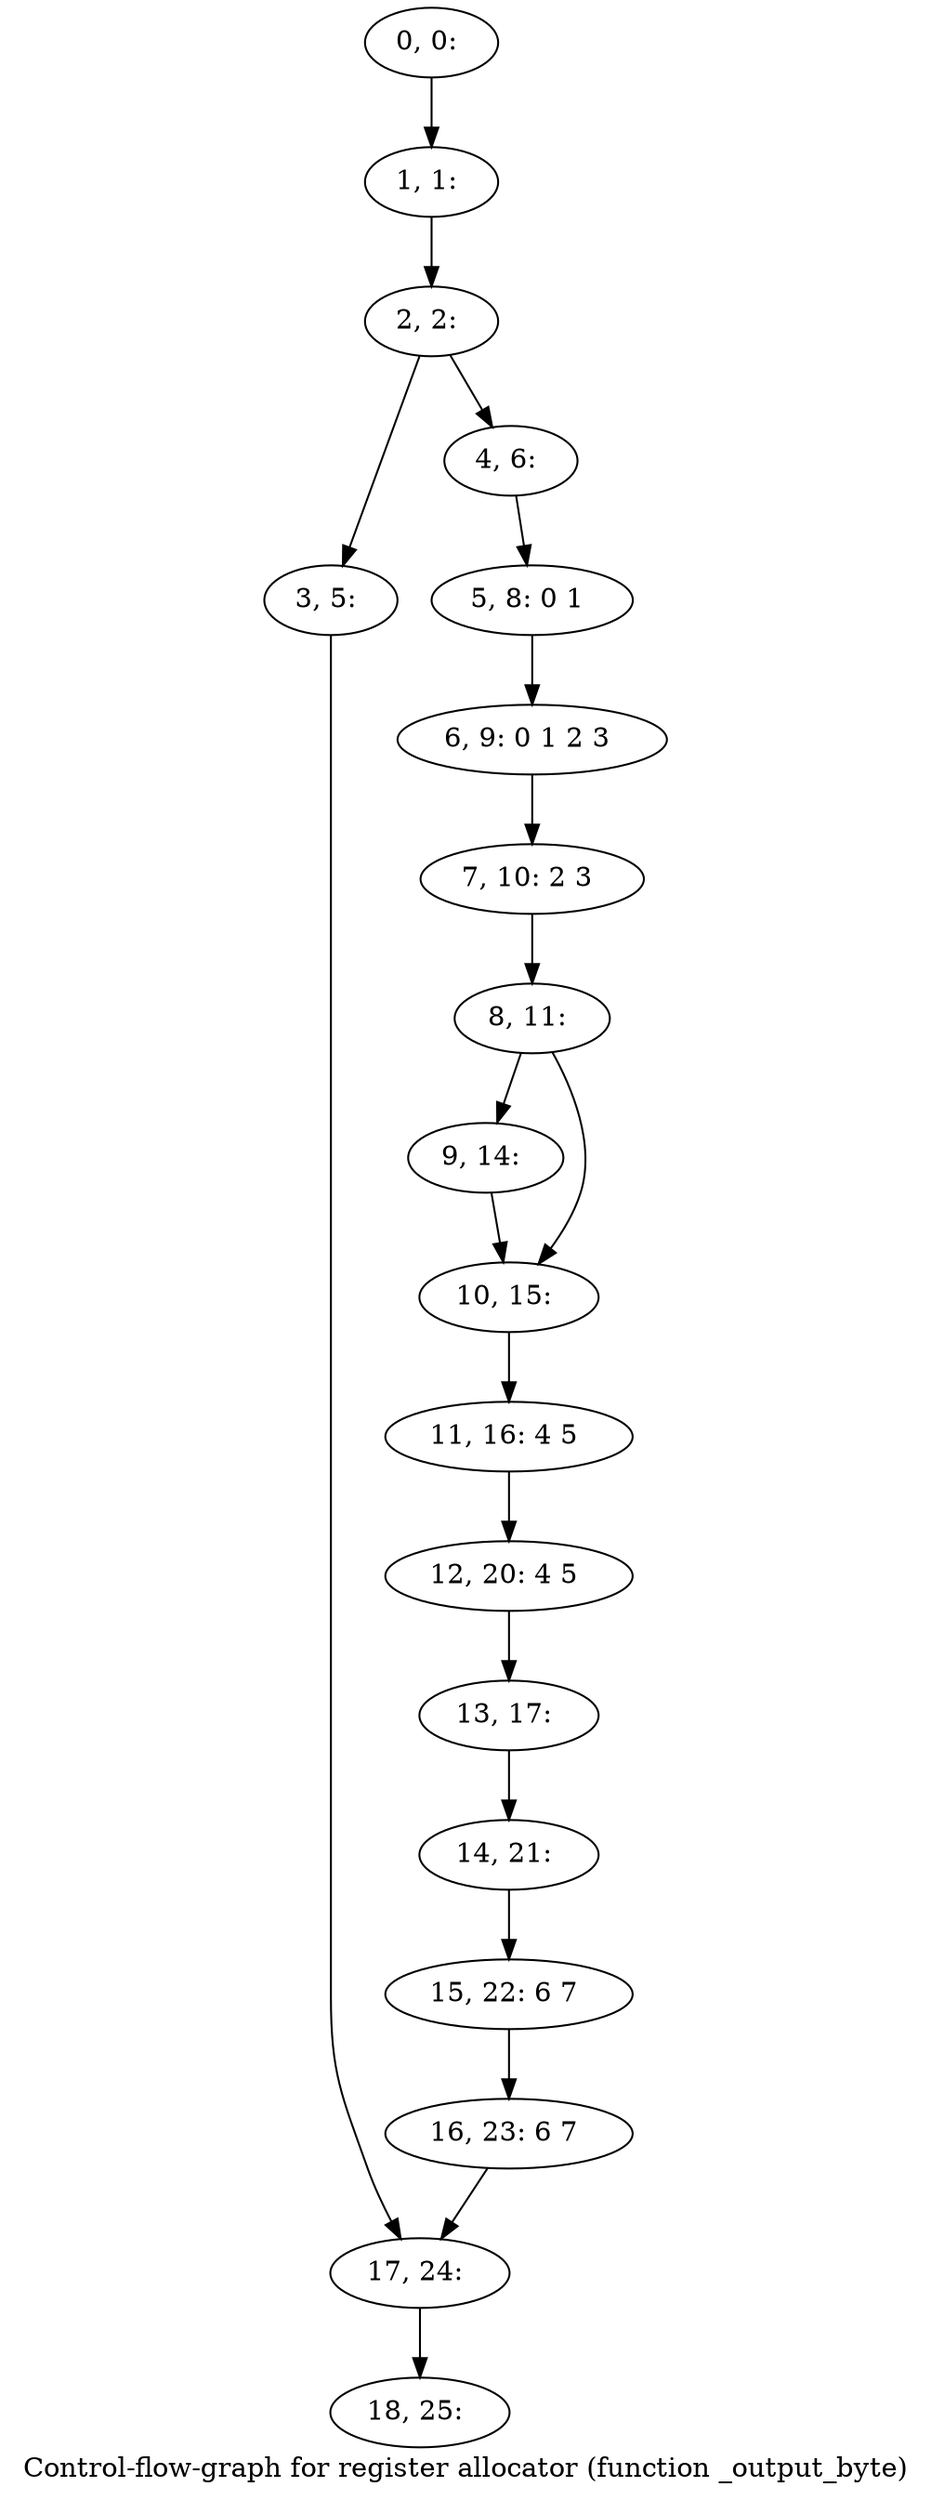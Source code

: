 digraph G {
graph [label="Control-flow-graph for register allocator (function _output_byte)"]
0[label="0, 0: "];
1[label="1, 1: "];
2[label="2, 2: "];
3[label="3, 5: "];
4[label="4, 6: "];
5[label="5, 8: 0 1 "];
6[label="6, 9: 0 1 2 3 "];
7[label="7, 10: 2 3 "];
8[label="8, 11: "];
9[label="9, 14: "];
10[label="10, 15: "];
11[label="11, 16: 4 5 "];
12[label="12, 20: 4 5 "];
13[label="13, 17: "];
14[label="14, 21: "];
15[label="15, 22: 6 7 "];
16[label="16, 23: 6 7 "];
17[label="17, 24: "];
18[label="18, 25: "];
0->1 ;
1->2 ;
2->3 ;
2->4 ;
3->17 ;
4->5 ;
5->6 ;
6->7 ;
7->8 ;
8->9 ;
8->10 ;
9->10 ;
10->11 ;
11->12 ;
12->13 ;
13->14 ;
14->15 ;
15->16 ;
16->17 ;
17->18 ;
}
